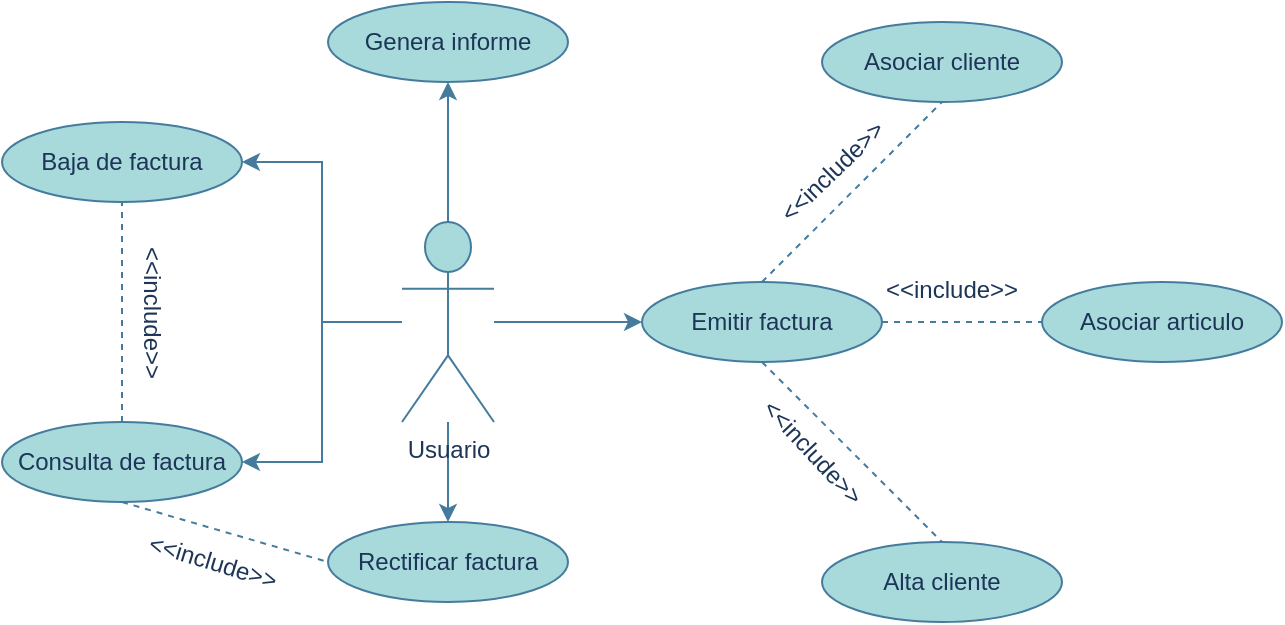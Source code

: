 <mxfile version="21.0.2" type="github">
  <diagram name="Página-1" id="MWtu8H3kOVZZrnyiZmE4">
    <mxGraphModel dx="1434" dy="756" grid="1" gridSize="10" guides="1" tooltips="1" connect="1" arrows="1" fold="1" page="1" pageScale="1" pageWidth="827" pageHeight="1169" math="0" shadow="0">
      <root>
        <mxCell id="0" />
        <mxCell id="1" parent="0" />
        <mxCell id="fml98ls7_9h0nj-8DJm4-13" style="edgeStyle=orthogonalEdgeStyle;rounded=0;orthogonalLoop=1;jettySize=auto;html=1;entryX=1;entryY=0.5;entryDx=0;entryDy=0;labelBackgroundColor=none;strokeColor=#457B9D;fontColor=default;" edge="1" parent="1" source="fml98ls7_9h0nj-8DJm4-1" target="fml98ls7_9h0nj-8DJm4-7">
          <mxGeometry relative="1" as="geometry" />
        </mxCell>
        <mxCell id="fml98ls7_9h0nj-8DJm4-14" style="edgeStyle=orthogonalEdgeStyle;rounded=0;orthogonalLoop=1;jettySize=auto;html=1;entryX=1;entryY=0.5;entryDx=0;entryDy=0;labelBackgroundColor=none;strokeColor=#457B9D;fontColor=default;" edge="1" parent="1" source="fml98ls7_9h0nj-8DJm4-1" target="fml98ls7_9h0nj-8DJm4-2">
          <mxGeometry relative="1" as="geometry" />
        </mxCell>
        <mxCell id="fml98ls7_9h0nj-8DJm4-20" style="edgeStyle=orthogonalEdgeStyle;rounded=0;orthogonalLoop=1;jettySize=auto;html=1;entryX=0.5;entryY=0;entryDx=0;entryDy=0;labelBackgroundColor=none;strokeColor=#457B9D;fontColor=default;" edge="1" parent="1" source="fml98ls7_9h0nj-8DJm4-1" target="fml98ls7_9h0nj-8DJm4-8">
          <mxGeometry relative="1" as="geometry" />
        </mxCell>
        <mxCell id="fml98ls7_9h0nj-8DJm4-23" style="edgeStyle=orthogonalEdgeStyle;rounded=0;orthogonalLoop=1;jettySize=auto;html=1;entryX=0.5;entryY=1;entryDx=0;entryDy=0;labelBackgroundColor=none;strokeColor=#457B9D;fontColor=default;" edge="1" parent="1" source="fml98ls7_9h0nj-8DJm4-1" target="fml98ls7_9h0nj-8DJm4-3">
          <mxGeometry relative="1" as="geometry" />
        </mxCell>
        <mxCell id="fml98ls7_9h0nj-8DJm4-31" style="edgeStyle=orthogonalEdgeStyle;rounded=0;orthogonalLoop=1;jettySize=auto;html=1;labelBackgroundColor=none;strokeColor=#457B9D;fontColor=default;" edge="1" parent="1" source="fml98ls7_9h0nj-8DJm4-1" target="fml98ls7_9h0nj-8DJm4-6">
          <mxGeometry relative="1" as="geometry" />
        </mxCell>
        <mxCell id="fml98ls7_9h0nj-8DJm4-1" value="Usuario" style="shape=umlActor;verticalLabelPosition=bottom;verticalAlign=top;html=1;outlineConnect=0;labelBackgroundColor=none;fillColor=#A8DADC;strokeColor=#457B9D;fontColor=#1D3557;" vertex="1" parent="1">
          <mxGeometry x="300" y="450" width="46" height="100" as="geometry" />
        </mxCell>
        <mxCell id="fml98ls7_9h0nj-8DJm4-2" value="Baja de factura" style="ellipse;whiteSpace=wrap;html=1;labelBackgroundColor=none;fillColor=#A8DADC;strokeColor=#457B9D;fontColor=#1D3557;" vertex="1" parent="1">
          <mxGeometry x="100" y="400" width="120" height="40" as="geometry" />
        </mxCell>
        <mxCell id="fml98ls7_9h0nj-8DJm4-3" value="Genera informe" style="ellipse;whiteSpace=wrap;html=1;labelBackgroundColor=none;fillColor=#A8DADC;strokeColor=#457B9D;fontColor=#1D3557;" vertex="1" parent="1">
          <mxGeometry x="263" y="340" width="120" height="40" as="geometry" />
        </mxCell>
        <mxCell id="fml98ls7_9h0nj-8DJm4-4" value="Asociar articulo" style="ellipse;whiteSpace=wrap;html=1;labelBackgroundColor=none;fillColor=#A8DADC;strokeColor=#457B9D;fontColor=#1D3557;" vertex="1" parent="1">
          <mxGeometry x="620" y="480" width="120" height="40" as="geometry" />
        </mxCell>
        <mxCell id="fml98ls7_9h0nj-8DJm4-5" value="Asociar cliente" style="ellipse;whiteSpace=wrap;html=1;labelBackgroundColor=none;fillColor=#A8DADC;strokeColor=#457B9D;fontColor=#1D3557;" vertex="1" parent="1">
          <mxGeometry x="510" y="350" width="120" height="40" as="geometry" />
        </mxCell>
        <mxCell id="fml98ls7_9h0nj-8DJm4-6" value="Emitir factura" style="ellipse;whiteSpace=wrap;html=1;labelBackgroundColor=none;fillColor=#A8DADC;strokeColor=#457B9D;fontColor=#1D3557;" vertex="1" parent="1">
          <mxGeometry x="420" y="480" width="120" height="40" as="geometry" />
        </mxCell>
        <mxCell id="fml98ls7_9h0nj-8DJm4-7" value="Consulta de factura" style="ellipse;whiteSpace=wrap;html=1;labelBackgroundColor=none;fillColor=#A8DADC;strokeColor=#457B9D;fontColor=#1D3557;" vertex="1" parent="1">
          <mxGeometry x="100" y="550" width="120" height="40" as="geometry" />
        </mxCell>
        <mxCell id="fml98ls7_9h0nj-8DJm4-8" value="Rectificar factura" style="ellipse;whiteSpace=wrap;html=1;labelBackgroundColor=none;fillColor=#A8DADC;strokeColor=#457B9D;fontColor=#1D3557;" vertex="1" parent="1">
          <mxGeometry x="263" y="600" width="120" height="40" as="geometry" />
        </mxCell>
        <mxCell id="fml98ls7_9h0nj-8DJm4-10" value="Alta cliente" style="ellipse;whiteSpace=wrap;html=1;labelBackgroundColor=none;fillColor=#A8DADC;strokeColor=#457B9D;fontColor=#1D3557;" vertex="1" parent="1">
          <mxGeometry x="510" y="610" width="120" height="40" as="geometry" />
        </mxCell>
        <mxCell id="fml98ls7_9h0nj-8DJm4-15" value="" style="endArrow=none;dashed=1;html=1;rounded=0;entryX=0.5;entryY=1;entryDx=0;entryDy=0;exitX=0.5;exitY=0;exitDx=0;exitDy=0;labelBackgroundColor=none;strokeColor=#457B9D;fontColor=default;" edge="1" parent="1" source="fml98ls7_9h0nj-8DJm4-7" target="fml98ls7_9h0nj-8DJm4-2">
          <mxGeometry width="50" height="50" relative="1" as="geometry">
            <mxPoint x="135" y="525" as="sourcePoint" />
            <mxPoint x="185" y="475" as="targetPoint" />
          </mxGeometry>
        </mxCell>
        <mxCell id="fml98ls7_9h0nj-8DJm4-16" value="&amp;lt;&amp;lt;include&amp;gt;&amp;gt;" style="text;html=1;align=center;verticalAlign=middle;resizable=0;points=[];autosize=1;rotation=90;labelBackgroundColor=none;fontColor=#1D3557;" vertex="1" parent="1">
          <mxGeometry x="130" y="480" width="90" height="30" as="geometry" />
        </mxCell>
        <mxCell id="fml98ls7_9h0nj-8DJm4-18" value="" style="endArrow=none;dashed=1;html=1;rounded=0;entryX=0;entryY=0.5;entryDx=0;entryDy=0;exitX=0.5;exitY=1;exitDx=0;exitDy=0;labelBackgroundColor=none;strokeColor=#457B9D;fontColor=default;" edge="1" parent="1" source="fml98ls7_9h0nj-8DJm4-7" target="fml98ls7_9h0nj-8DJm4-8">
          <mxGeometry width="50" height="50" relative="1" as="geometry">
            <mxPoint x="135" y="700" as="sourcePoint" />
            <mxPoint x="185" y="650" as="targetPoint" />
          </mxGeometry>
        </mxCell>
        <mxCell id="fml98ls7_9h0nj-8DJm4-19" value="&amp;lt;&amp;lt;include&amp;gt;&amp;gt;" style="text;html=1;align=center;verticalAlign=middle;resizable=0;points=[];autosize=1;rotation=17;labelBackgroundColor=none;fontColor=#1D3557;" vertex="1" parent="1">
          <mxGeometry x="160" y="605" width="90" height="30" as="geometry" />
        </mxCell>
        <mxCell id="fml98ls7_9h0nj-8DJm4-24" value="" style="endArrow=none;dashed=1;html=1;rounded=0;entryX=0.5;entryY=1;entryDx=0;entryDy=0;exitX=0.5;exitY=0;exitDx=0;exitDy=0;labelBackgroundColor=none;strokeColor=#457B9D;fontColor=default;" edge="1" parent="1" source="fml98ls7_9h0nj-8DJm4-6" target="fml98ls7_9h0nj-8DJm4-5">
          <mxGeometry width="50" height="50" relative="1" as="geometry">
            <mxPoint x="490" y="460" as="sourcePoint" />
            <mxPoint x="540" y="410" as="targetPoint" />
          </mxGeometry>
        </mxCell>
        <mxCell id="fml98ls7_9h0nj-8DJm4-25" value="" style="endArrow=none;dashed=1;html=1;rounded=0;entryX=0;entryY=0.5;entryDx=0;entryDy=0;exitX=1;exitY=0.5;exitDx=0;exitDy=0;labelBackgroundColor=none;strokeColor=#457B9D;fontColor=default;" edge="1" parent="1" source="fml98ls7_9h0nj-8DJm4-6" target="fml98ls7_9h0nj-8DJm4-4">
          <mxGeometry width="50" height="50" relative="1" as="geometry">
            <mxPoint x="545" y="560" as="sourcePoint" />
            <mxPoint x="595" y="510" as="targetPoint" />
          </mxGeometry>
        </mxCell>
        <mxCell id="fml98ls7_9h0nj-8DJm4-26" value="" style="endArrow=none;dashed=1;html=1;rounded=0;entryX=0.5;entryY=0;entryDx=0;entryDy=0;exitX=0.5;exitY=1;exitDx=0;exitDy=0;labelBackgroundColor=none;strokeColor=#457B9D;fontColor=default;" edge="1" parent="1" source="fml98ls7_9h0nj-8DJm4-6" target="fml98ls7_9h0nj-8DJm4-10">
          <mxGeometry width="50" height="50" relative="1" as="geometry">
            <mxPoint x="490" y="580" as="sourcePoint" />
            <mxPoint x="540" y="530" as="targetPoint" />
          </mxGeometry>
        </mxCell>
        <mxCell id="fml98ls7_9h0nj-8DJm4-27" value="&amp;lt;&amp;lt;include&amp;gt;&amp;gt;" style="text;html=1;align=center;verticalAlign=middle;resizable=0;points=[];autosize=1;rotation=-44;labelBackgroundColor=none;fontColor=#1D3557;" vertex="1" parent="1">
          <mxGeometry x="470" y="410" width="90" height="30" as="geometry" />
        </mxCell>
        <mxCell id="fml98ls7_9h0nj-8DJm4-28" value="&amp;lt;&amp;lt;include&amp;gt;&amp;gt;" style="text;html=1;align=center;verticalAlign=middle;resizable=0;points=[];autosize=1;rotation=47;labelBackgroundColor=none;fontColor=#1D3557;" vertex="1" parent="1">
          <mxGeometry x="460" y="550" width="90" height="30" as="geometry" />
        </mxCell>
        <mxCell id="fml98ls7_9h0nj-8DJm4-29" value="&amp;lt;&amp;lt;include&amp;gt;&amp;gt;" style="text;whiteSpace=wrap;html=1;labelBackgroundColor=none;fontColor=#1D3557;" vertex="1" parent="1">
          <mxGeometry x="540" y="470" width="100" height="40" as="geometry" />
        </mxCell>
      </root>
    </mxGraphModel>
  </diagram>
</mxfile>
